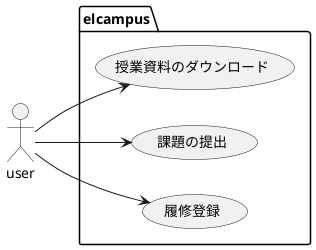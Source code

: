 @startuml
left to right direction
package elcampus{
 usecase "授業資料のダウンロード"as f1
 usecase "課題の提出"as f2
 usecase "履修登録"as f3
}
:user:-->f1
:user:-->f2
:user:-->f3
@enduml

